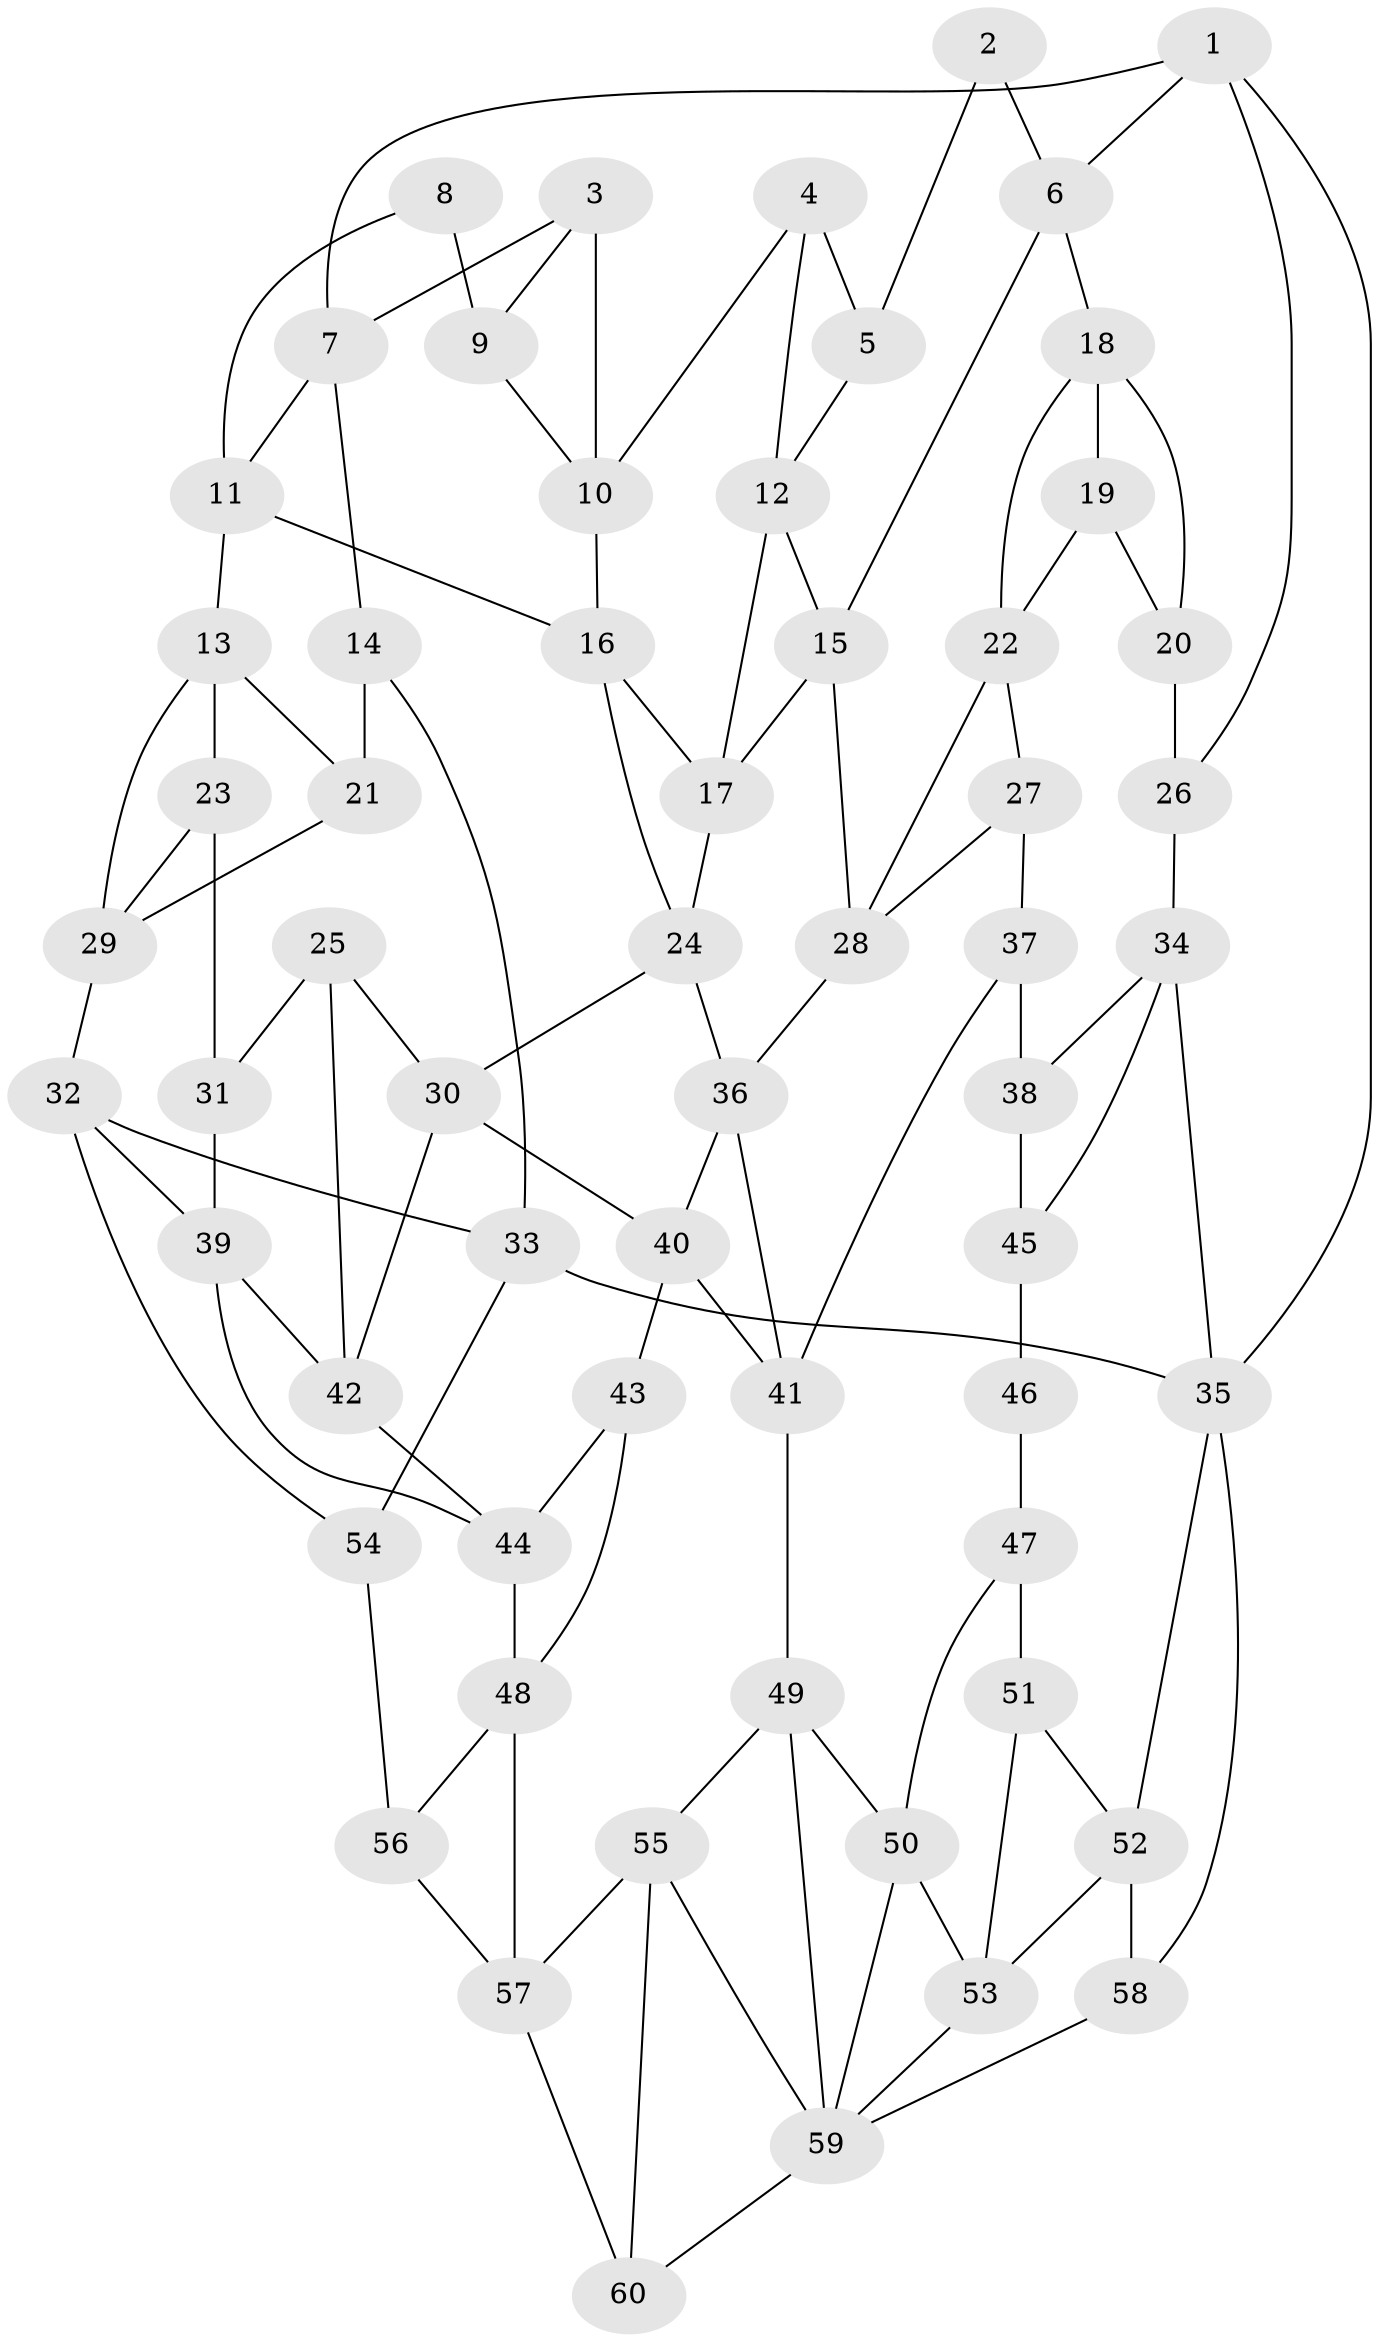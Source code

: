 // original degree distribution, {3: 0.01680672268907563, 4: 0.25210084033613445, 5: 0.5042016806722689, 6: 0.226890756302521}
// Generated by graph-tools (version 1.1) at 2025/38/03/04/25 23:38:37]
// undirected, 60 vertices, 107 edges
graph export_dot {
  node [color=gray90,style=filled];
  1;
  2;
  3;
  4;
  5;
  6;
  7;
  8;
  9;
  10;
  11;
  12;
  13;
  14;
  15;
  16;
  17;
  18;
  19;
  20;
  21;
  22;
  23;
  24;
  25;
  26;
  27;
  28;
  29;
  30;
  31;
  32;
  33;
  34;
  35;
  36;
  37;
  38;
  39;
  40;
  41;
  42;
  43;
  44;
  45;
  46;
  47;
  48;
  49;
  50;
  51;
  52;
  53;
  54;
  55;
  56;
  57;
  58;
  59;
  60;
  1 -- 6 [weight=1.0];
  1 -- 7 [weight=1.0];
  1 -- 26 [weight=1.0];
  1 -- 35 [weight=1.0];
  2 -- 5 [weight=1.0];
  2 -- 6 [weight=1.0];
  3 -- 7 [weight=1.0];
  3 -- 9 [weight=1.0];
  3 -- 10 [weight=1.0];
  4 -- 5 [weight=2.0];
  4 -- 10 [weight=1.0];
  4 -- 12 [weight=1.0];
  5 -- 12 [weight=1.0];
  6 -- 15 [weight=1.0];
  6 -- 18 [weight=1.0];
  7 -- 11 [weight=1.0];
  7 -- 14 [weight=2.0];
  8 -- 9 [weight=2.0];
  8 -- 11 [weight=1.0];
  9 -- 10 [weight=1.0];
  10 -- 16 [weight=1.0];
  11 -- 13 [weight=1.0];
  11 -- 16 [weight=1.0];
  12 -- 15 [weight=1.0];
  12 -- 17 [weight=1.0];
  13 -- 21 [weight=1.0];
  13 -- 23 [weight=1.0];
  13 -- 29 [weight=1.0];
  14 -- 21 [weight=2.0];
  14 -- 33 [weight=1.0];
  15 -- 17 [weight=1.0];
  15 -- 28 [weight=1.0];
  16 -- 17 [weight=1.0];
  16 -- 24 [weight=1.0];
  17 -- 24 [weight=1.0];
  18 -- 19 [weight=1.0];
  18 -- 20 [weight=1.0];
  18 -- 22 [weight=1.0];
  19 -- 20 [weight=1.0];
  19 -- 22 [weight=1.0];
  20 -- 26 [weight=2.0];
  21 -- 29 [weight=1.0];
  22 -- 27 [weight=1.0];
  22 -- 28 [weight=1.0];
  23 -- 29 [weight=1.0];
  23 -- 31 [weight=2.0];
  24 -- 30 [weight=1.0];
  24 -- 36 [weight=1.0];
  25 -- 30 [weight=1.0];
  25 -- 31 [weight=1.0];
  25 -- 42 [weight=1.0];
  26 -- 34 [weight=1.0];
  27 -- 28 [weight=1.0];
  27 -- 37 [weight=1.0];
  28 -- 36 [weight=1.0];
  29 -- 32 [weight=1.0];
  30 -- 40 [weight=1.0];
  30 -- 42 [weight=1.0];
  31 -- 39 [weight=1.0];
  32 -- 33 [weight=1.0];
  32 -- 39 [weight=1.0];
  32 -- 54 [weight=1.0];
  33 -- 35 [weight=1.0];
  33 -- 54 [weight=1.0];
  34 -- 35 [weight=1.0];
  34 -- 38 [weight=1.0];
  34 -- 45 [weight=1.0];
  35 -- 52 [weight=1.0];
  35 -- 58 [weight=1.0];
  36 -- 40 [weight=1.0];
  36 -- 41 [weight=1.0];
  37 -- 38 [weight=2.0];
  37 -- 41 [weight=1.0];
  38 -- 45 [weight=1.0];
  39 -- 42 [weight=1.0];
  39 -- 44 [weight=1.0];
  40 -- 41 [weight=1.0];
  40 -- 43 [weight=1.0];
  41 -- 49 [weight=1.0];
  42 -- 44 [weight=1.0];
  43 -- 44 [weight=1.0];
  43 -- 48 [weight=1.0];
  44 -- 48 [weight=1.0];
  45 -- 46 [weight=2.0];
  46 -- 47 [weight=2.0];
  47 -- 50 [weight=1.0];
  47 -- 51 [weight=1.0];
  48 -- 56 [weight=1.0];
  48 -- 57 [weight=1.0];
  49 -- 50 [weight=1.0];
  49 -- 55 [weight=1.0];
  49 -- 59 [weight=1.0];
  50 -- 53 [weight=1.0];
  50 -- 59 [weight=1.0];
  51 -- 52 [weight=1.0];
  51 -- 53 [weight=1.0];
  52 -- 53 [weight=1.0];
  52 -- 58 [weight=1.0];
  53 -- 59 [weight=1.0];
  54 -- 56 [weight=2.0];
  55 -- 57 [weight=1.0];
  55 -- 59 [weight=1.0];
  55 -- 60 [weight=1.0];
  56 -- 57 [weight=1.0];
  57 -- 60 [weight=1.0];
  58 -- 59 [weight=1.0];
  59 -- 60 [weight=1.0];
}
